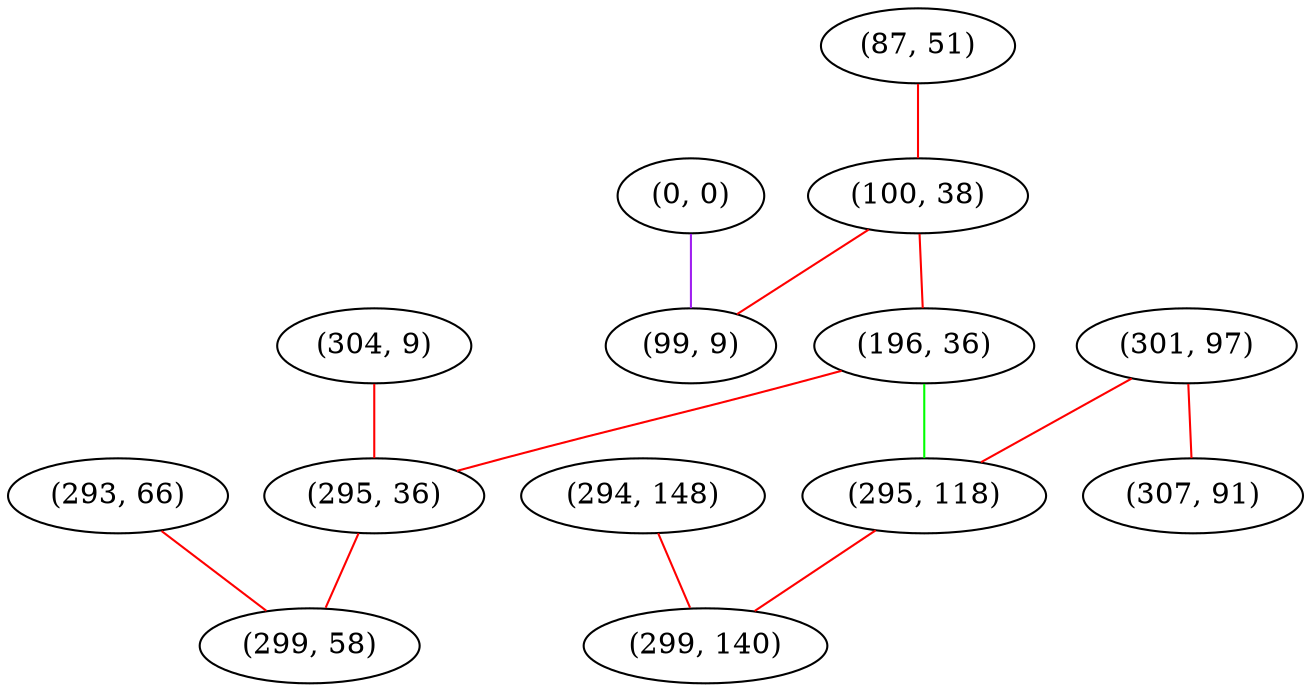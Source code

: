 graph "" {
"(87, 51)";
"(0, 0)";
"(100, 38)";
"(301, 97)";
"(304, 9)";
"(293, 66)";
"(196, 36)";
"(307, 91)";
"(295, 36)";
"(294, 148)";
"(299, 58)";
"(99, 9)";
"(295, 118)";
"(299, 140)";
"(87, 51)" -- "(100, 38)"  [color=red, key=0, weight=1];
"(0, 0)" -- "(99, 9)"  [color=purple, key=0, weight=4];
"(100, 38)" -- "(196, 36)"  [color=red, key=0, weight=1];
"(100, 38)" -- "(99, 9)"  [color=red, key=0, weight=1];
"(301, 97)" -- "(295, 118)"  [color=red, key=0, weight=1];
"(301, 97)" -- "(307, 91)"  [color=red, key=0, weight=1];
"(304, 9)" -- "(295, 36)"  [color=red, key=0, weight=1];
"(293, 66)" -- "(299, 58)"  [color=red, key=0, weight=1];
"(196, 36)" -- "(295, 36)"  [color=red, key=0, weight=1];
"(196, 36)" -- "(295, 118)"  [color=green, key=0, weight=2];
"(295, 36)" -- "(299, 58)"  [color=red, key=0, weight=1];
"(294, 148)" -- "(299, 140)"  [color=red, key=0, weight=1];
"(295, 118)" -- "(299, 140)"  [color=red, key=0, weight=1];
}
